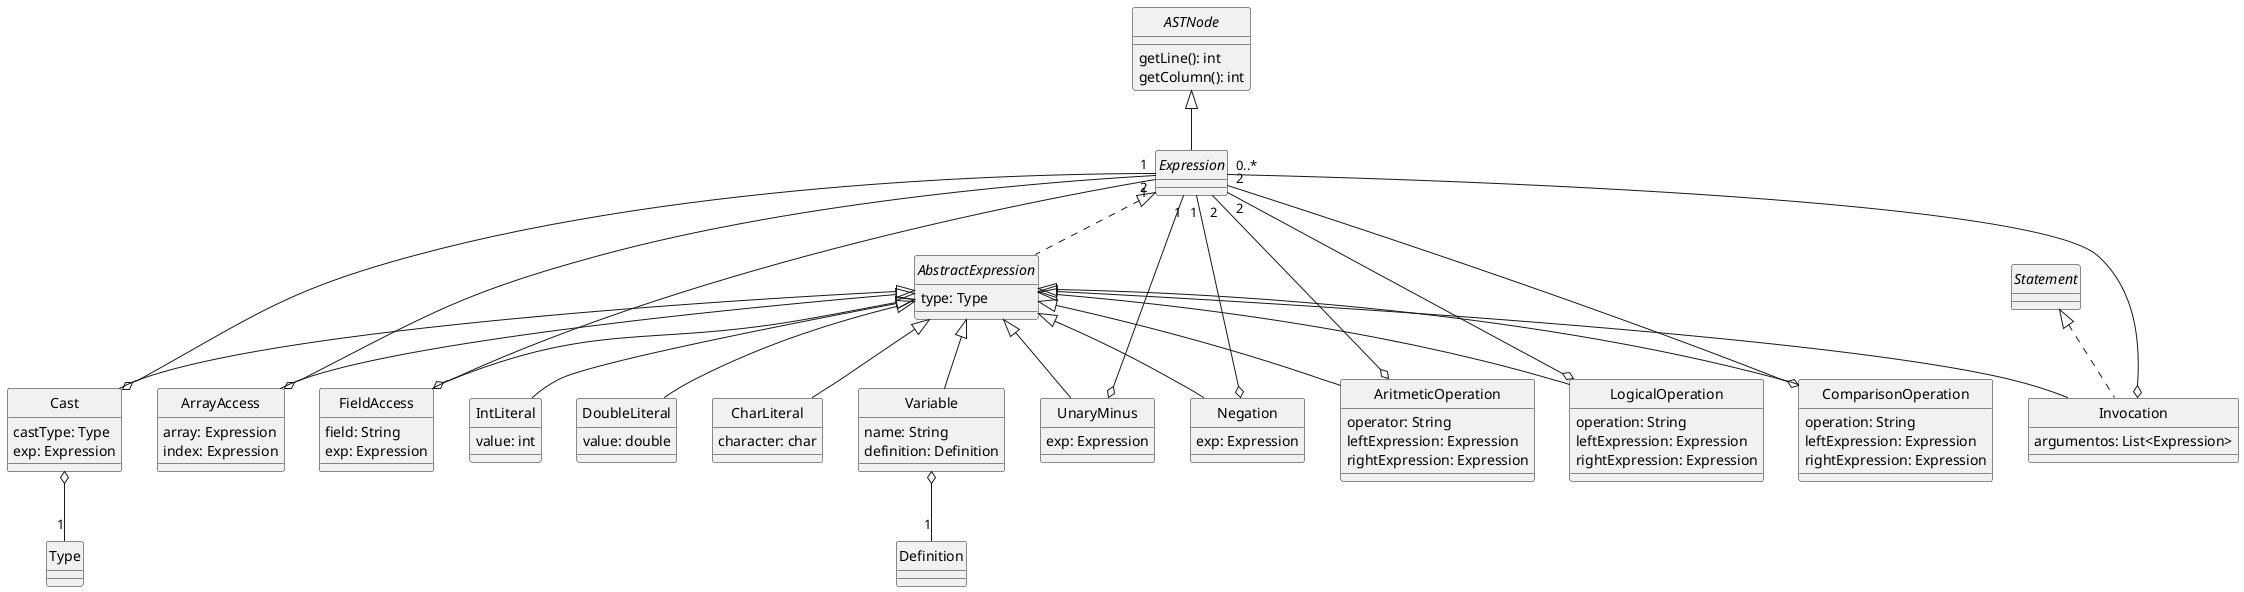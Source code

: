 @startuml Expressions
skinparam style strictuml
skinparam monochrome true


interface ASTNode {
    getLine(): int
    getColumn(): int
}

interface Expression {
}

abstract AbstractExpression implements Expression {
    type: Type
}

class IntLiteral {
    value: int
}

class DoubleLiteral {
    value: double
}

class CharLiteral {
    character: char
}

class Variable {
    name: String
    definition: Definition
}

class AritmeticOperation {
    operator: String
    leftExpression: Expression
    rightExpression: Expression
    ' Deben de poder ser evaluables
}

class LogicalOperation extends AbstractExpression {
    operation: String
    leftExpression: Expression
    rightExpression: Expression
'    En este caso deben de ser enteron para poder funcionar
}

class ComparisonOperation extends AbstractExpression {
    operation: String
    leftExpression: Expression
    rightExpression: Expression
}

class Invocation extends AbstractExpression implements Statement {
    argumentos: List<Expression>
}

class Cast {
    castType: Type
    exp: Expression
}

class ArrayAccess extends AbstractExpression {
    array: Expression
    index: Expression
}

class FieldAccess extends AbstractExpression {
    field: String
    exp: Expression
}

class UnaryMinus extends AbstractExpression {
    exp: Expression
}

class Negation extends AbstractExpression {
    exp: Expression
}


ASTNode <|-- Expression
AbstractExpression <|-- IntLiteral
AbstractExpression <|-- DoubleLiteral
AbstractExpression <|-- CharLiteral
AbstractExpression <|-- Variable
AbstractExpression <|-- AritmeticOperation
AritmeticOperation o-- "2" Expression
LogicalOperation o-- "2" Expression
ComparisonOperation o-- "2" Expression
Negation o-- "1" Expression
UnaryMinus o-- "1" Expression
Cast o-- "1" Expression
FieldAccess o-- "1" Expression
Invocation o-- "0..*" Expression
ArrayAccess o-- "2" Expression
AbstractExpression <|-- Cast

' TIPS: Not needed to define class in PlantUML to make a diagram
Variable o-- "1" Definition
Cast o-- "1" Type

@enduml
